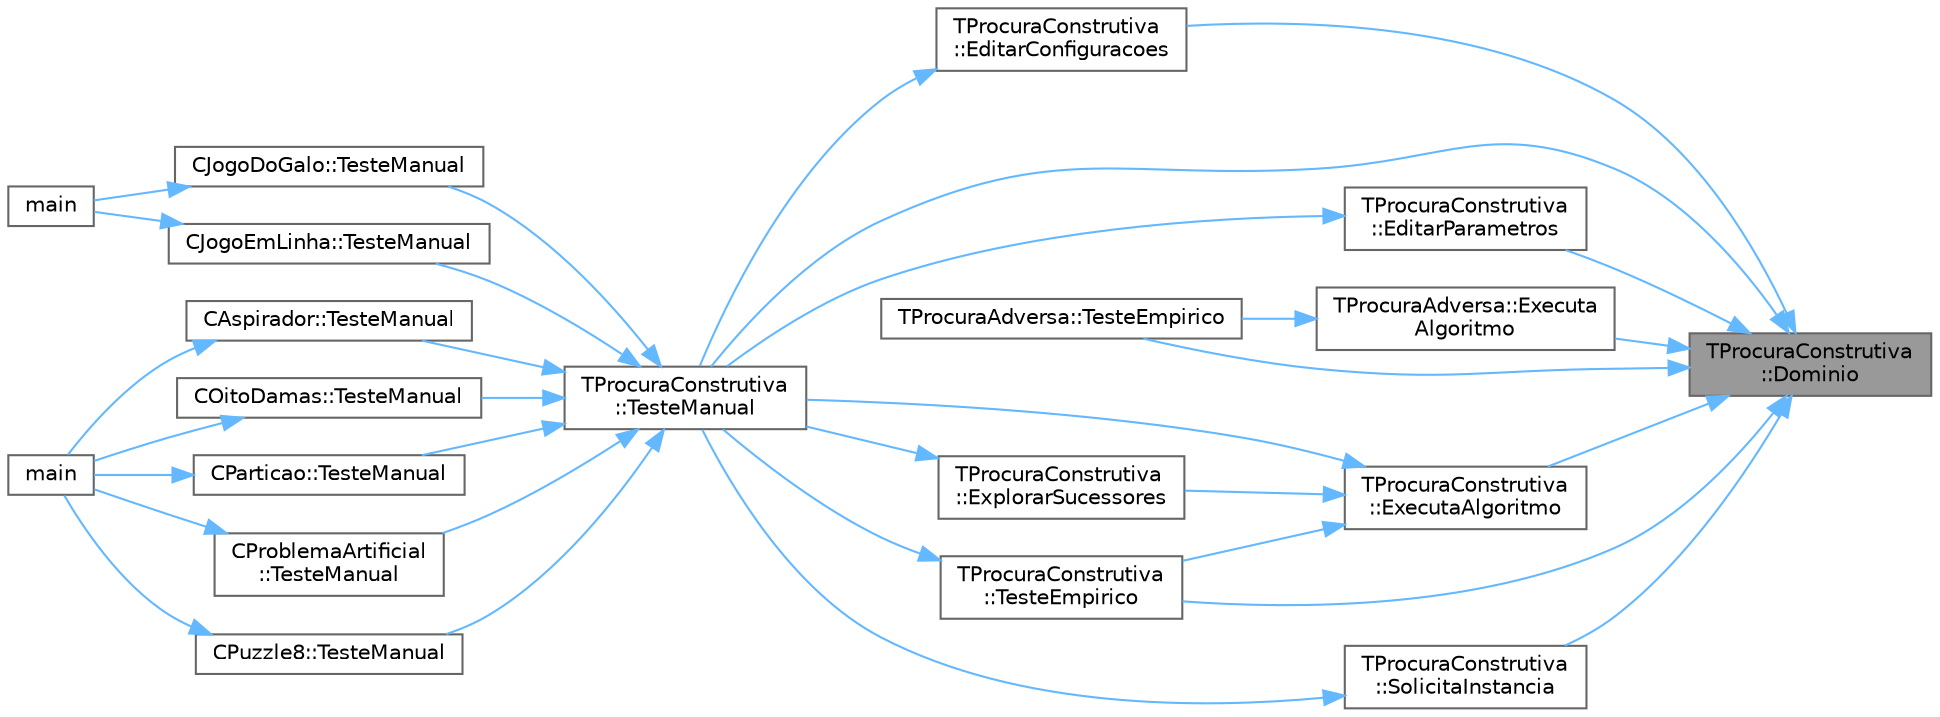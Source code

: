 digraph "TProcuraConstrutiva::Dominio"
{
 // LATEX_PDF_SIZE
  bgcolor="transparent";
  edge [fontname=Helvetica,fontsize=10,labelfontname=Helvetica,labelfontsize=10];
  node [fontname=Helvetica,fontsize=10,shape=box,height=0.2,width=0.4];
  rankdir="RL";
  Node1 [id="Node000001",label="TProcuraConstrutiva\l::Dominio",height=0.2,width=0.4,color="gray40", fillcolor="grey60", style="filled", fontcolor="black",tooltip=" "];
  Node1 -> Node2 [id="edge32_Node000001_Node000002",dir="back",color="steelblue1",style="solid",tooltip=" "];
  Node2 [id="Node000002",label="TProcuraConstrutiva\l::EditarConfiguracoes",height=0.2,width=0.4,color="grey40", fillcolor="white", style="filled",URL="$classTProcuraConstrutiva.html#a7e5329143aa8df478b68741d47fa6a7f",tooltip=" "];
  Node2 -> Node3 [id="edge33_Node000002_Node000003",dir="back",color="steelblue1",style="solid",tooltip=" "];
  Node3 [id="Node000003",label="TProcuraConstrutiva\l::TesteManual",height=0.2,width=0.4,color="grey40", fillcolor="white", style="filled",URL="$group__RedefinicaoMandatoria.html#ga843a501e25cbaff7eb51d8d29995be3a",tooltip="Inicializa a interação com o utilizador."];
  Node3 -> Node4 [id="edge34_Node000003_Node000004",dir="back",color="steelblue1",style="solid",tooltip=" "];
  Node4 [id="Node000004",label="CJogoDoGalo::TesteManual",height=0.2,width=0.4,color="grey40", fillcolor="white", style="filled",URL="$classCJogoDoGalo.html#a113984a3801a93ebce61e0a700a413ab",tooltip="Inicializa a interação com o utilizador."];
  Node4 -> Node5 [id="edge35_Node000004_Node000005",dir="back",color="steelblue1",style="solid",tooltip=" "];
  Node5 [id="Node000005",label="main",height=0.2,width=0.4,color="grey40", fillcolor="white", style="filled",URL="$Teste_2teste_8cpp.html#a0ddf1224851353fc92bfbff6f499fa97",tooltip=" "];
  Node3 -> Node6 [id="edge36_Node000003_Node000006",dir="back",color="steelblue1",style="solid",tooltip=" "];
  Node6 [id="Node000006",label="CJogoEmLinha::TesteManual",height=0.2,width=0.4,color="grey40", fillcolor="white", style="filled",URL="$classCJogoEmLinha.html#ad289e94136b44c9e3e942acf64ff0449",tooltip="Inicializa a interação com o utilizador."];
  Node6 -> Node5 [id="edge37_Node000006_Node000005",dir="back",color="steelblue1",style="solid",tooltip=" "];
  Node3 -> Node7 [id="edge38_Node000003_Node000007",dir="back",color="steelblue1",style="solid",tooltip=" "];
  Node7 [id="Node000007",label="CAspirador::TesteManual",height=0.2,width=0.4,color="grey40", fillcolor="white", style="filled",URL="$classCAspirador.html#a718c8187439940dec18a46a9e9e024e3",tooltip="Inicializa a interação com o utilizador."];
  Node7 -> Node8 [id="edge39_Node000007_Node000008",dir="back",color="steelblue1",style="solid",tooltip=" "];
  Node8 [id="Node000008",label="main",height=0.2,width=0.4,color="grey40", fillcolor="white", style="filled",URL="$TProcuraConstrutiva_2Teste_2teste_8cpp.html#a0ddf1224851353fc92bfbff6f499fa97",tooltip=" "];
  Node3 -> Node9 [id="edge40_Node000003_Node000009",dir="back",color="steelblue1",style="solid",tooltip=" "];
  Node9 [id="Node000009",label="COitoDamas::TesteManual",height=0.2,width=0.4,color="grey40", fillcolor="white", style="filled",URL="$classCOitoDamas.html#a0fb443165d257ac17fc8cf5bc870404d",tooltip="Inicializa a interação com o utilizador."];
  Node9 -> Node8 [id="edge41_Node000009_Node000008",dir="back",color="steelblue1",style="solid",tooltip=" "];
  Node3 -> Node10 [id="edge42_Node000003_Node000010",dir="back",color="steelblue1",style="solid",tooltip=" "];
  Node10 [id="Node000010",label="CParticao::TesteManual",height=0.2,width=0.4,color="grey40", fillcolor="white", style="filled",URL="$classCParticao.html#aa4d328b9944991f3fc52ce0726111865",tooltip="Inicializa a interação com o utilizador."];
  Node10 -> Node8 [id="edge43_Node000010_Node000008",dir="back",color="steelblue1",style="solid",tooltip=" "];
  Node3 -> Node11 [id="edge44_Node000003_Node000011",dir="back",color="steelblue1",style="solid",tooltip=" "];
  Node11 [id="Node000011",label="CProblemaArtificial\l::TesteManual",height=0.2,width=0.4,color="grey40", fillcolor="white", style="filled",URL="$classCProblemaArtificial.html#abaad629eb538177261df40e1e27e92ed",tooltip="Inicializa a interação com o utilizador."];
  Node11 -> Node8 [id="edge45_Node000011_Node000008",dir="back",color="steelblue1",style="solid",tooltip=" "];
  Node3 -> Node12 [id="edge46_Node000003_Node000012",dir="back",color="steelblue1",style="solid",tooltip=" "];
  Node12 [id="Node000012",label="CPuzzle8::TesteManual",height=0.2,width=0.4,color="grey40", fillcolor="white", style="filled",URL="$classCPuzzle8.html#a06d2a8f5d7e3670eb6ee75d7a72b0265",tooltip="Inicializa a interação com o utilizador."];
  Node12 -> Node8 [id="edge47_Node000012_Node000008",dir="back",color="steelblue1",style="solid",tooltip=" "];
  Node1 -> Node13 [id="edge48_Node000001_Node000013",dir="back",color="steelblue1",style="solid",tooltip=" "];
  Node13 [id="Node000013",label="TProcuraConstrutiva\l::EditarParametros",height=0.2,width=0.4,color="grey40", fillcolor="white", style="filled",URL="$classTProcuraConstrutiva.html#aa2c53163dbc3e394abbd2bfbf70e29ca",tooltip=" "];
  Node13 -> Node3 [id="edge49_Node000013_Node000003",dir="back",color="steelblue1",style="solid",tooltip=" "];
  Node1 -> Node14 [id="edge50_Node000001_Node000014",dir="back",color="steelblue1",style="solid",tooltip=" "];
  Node14 [id="Node000014",label="TProcuraAdversa::Executa\lAlgoritmo",height=0.2,width=0.4,color="grey40", fillcolor="white", style="filled",URL="$classTProcuraAdversa.html#aff6f48defaa10c14d160ac3990fd029b",tooltip="Executa o algoritmo com os parametros atuais."];
  Node14 -> Node15 [id="edge51_Node000014_Node000015",dir="back",color="steelblue1",style="solid",tooltip=" "];
  Node15 [id="Node000015",label="TProcuraAdversa::TesteEmpirico",height=0.2,width=0.4,color="grey40", fillcolor="white", style="filled",URL="$classTProcuraAdversa.html#ae849ba1f915dc5e0875faa281ba4bdbb",tooltip="Executa testes empíricos, em todas as configurações guardadas, nas instâncias selecionadas."];
  Node1 -> Node16 [id="edge52_Node000001_Node000016",dir="back",color="steelblue1",style="solid",tooltip=" "];
  Node16 [id="Node000016",label="TProcuraConstrutiva\l::ExecutaAlgoritmo",height=0.2,width=0.4,color="grey40", fillcolor="white", style="filled",URL="$group__RedefinicaoOpcional.html#gae52871eb18c8ae656a2174acf43b3bb3",tooltip="Executa o algoritmo com os parametros atuais."];
  Node16 -> Node17 [id="edge53_Node000016_Node000017",dir="back",color="steelblue1",style="solid",tooltip=" "];
  Node17 [id="Node000017",label="TProcuraConstrutiva\l::ExplorarSucessores",height=0.2,width=0.4,color="grey40", fillcolor="white", style="filled",URL="$classTProcuraConstrutiva.html#ab5639efca5e48b564a8bdd9ec23a8955",tooltip=" "];
  Node17 -> Node3 [id="edge54_Node000017_Node000003",dir="back",color="steelblue1",style="solid",tooltip=" "];
  Node16 -> Node18 [id="edge55_Node000016_Node000018",dir="back",color="steelblue1",style="solid",tooltip=" "];
  Node18 [id="Node000018",label="TProcuraConstrutiva\l::TesteEmpirico",height=0.2,width=0.4,color="grey40", fillcolor="white", style="filled",URL="$group__RedefinicaoOpcional.html#gab2fca28035f165ce7c1d40acbfc8c971",tooltip="Executa testes empíricos, em todas as configurações guardadas, nas instâncias selecionadas."];
  Node18 -> Node3 [id="edge56_Node000018_Node000003",dir="back",color="steelblue1",style="solid",tooltip=" "];
  Node16 -> Node3 [id="edge57_Node000016_Node000003",dir="back",color="steelblue1",style="solid",tooltip=" "];
  Node1 -> Node19 [id="edge58_Node000001_Node000019",dir="back",color="steelblue1",style="solid",tooltip=" "];
  Node19 [id="Node000019",label="TProcuraConstrutiva\l::SolicitaInstancia",height=0.2,width=0.4,color="grey40", fillcolor="white", style="filled",URL="$classTProcuraConstrutiva.html#a0729129ac5c4791ebd251bdd28e4a137",tooltip=" "];
  Node19 -> Node3 [id="edge59_Node000019_Node000003",dir="back",color="steelblue1",style="solid",tooltip=" "];
  Node1 -> Node15 [id="edge60_Node000001_Node000015",dir="back",color="steelblue1",style="solid",tooltip=" "];
  Node1 -> Node18 [id="edge61_Node000001_Node000018",dir="back",color="steelblue1",style="solid",tooltip=" "];
  Node1 -> Node3 [id="edge62_Node000001_Node000003",dir="back",color="steelblue1",style="solid",tooltip=" "];
}
